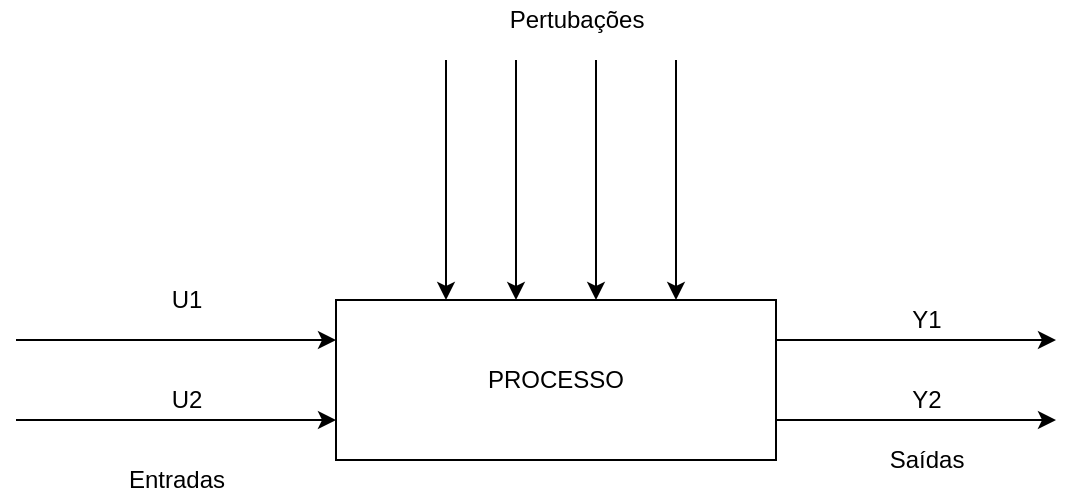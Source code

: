 <mxfile version="17.4.0" type="device"><diagram id="7RSQtV5OTjSLavWu0AQC" name="Page-1"><mxGraphModel dx="1422" dy="754" grid="1" gridSize="10" guides="1" tooltips="1" connect="1" arrows="1" fold="1" page="1" pageScale="1" pageWidth="827" pageHeight="1169" math="0" shadow="0"><root><mxCell id="0"/><mxCell id="1" parent="0"/><mxCell id="wY-RKP7gp9epDm6hfVt9-1" value="PROCESSO" style="rounded=0;whiteSpace=wrap;html=1;" vertex="1" parent="1"><mxGeometry x="350" y="360" width="220" height="80" as="geometry"/></mxCell><mxCell id="wY-RKP7gp9epDm6hfVt9-2" value="" style="endArrow=classic;html=1;rounded=0;entryX=0;entryY=0.25;entryDx=0;entryDy=0;" edge="1" parent="1" target="wY-RKP7gp9epDm6hfVt9-1"><mxGeometry width="50" height="50" relative="1" as="geometry"><mxPoint x="190" y="380" as="sourcePoint"/><mxPoint x="340" y="380" as="targetPoint"/></mxGeometry></mxCell><mxCell id="wY-RKP7gp9epDm6hfVt9-3" value="" style="endArrow=classic;html=1;rounded=0;entryX=0;entryY=0.75;entryDx=0;entryDy=0;entryPerimeter=0;" edge="1" parent="1" target="wY-RKP7gp9epDm6hfVt9-1"><mxGeometry width="50" height="50" relative="1" as="geometry"><mxPoint x="190" y="420" as="sourcePoint"/><mxPoint x="350" y="410" as="targetPoint"/></mxGeometry></mxCell><mxCell id="wY-RKP7gp9epDm6hfVt9-4" value="U1" style="text;html=1;align=center;verticalAlign=middle;resizable=0;points=[];autosize=1;strokeColor=none;fillColor=none;" vertex="1" parent="1"><mxGeometry x="260" y="350" width="30" height="20" as="geometry"/></mxCell><mxCell id="wY-RKP7gp9epDm6hfVt9-5" value="U2" style="text;html=1;align=center;verticalAlign=middle;resizable=0;points=[];autosize=1;strokeColor=none;fillColor=none;" vertex="1" parent="1"><mxGeometry x="260" y="400" width="30" height="20" as="geometry"/></mxCell><mxCell id="wY-RKP7gp9epDm6hfVt9-6" value="Entradas" style="text;html=1;align=center;verticalAlign=middle;resizable=0;points=[];autosize=1;strokeColor=none;fillColor=none;" vertex="1" parent="1"><mxGeometry x="240" y="440" width="60" height="20" as="geometry"/></mxCell><mxCell id="wY-RKP7gp9epDm6hfVt9-7" value="" style="endArrow=classic;html=1;rounded=0;entryX=0.25;entryY=0;entryDx=0;entryDy=0;" edge="1" parent="1" target="wY-RKP7gp9epDm6hfVt9-1"><mxGeometry width="50" height="50" relative="1" as="geometry"><mxPoint x="405" y="240" as="sourcePoint"/><mxPoint x="440" y="360" as="targetPoint"/></mxGeometry></mxCell><mxCell id="wY-RKP7gp9epDm6hfVt9-8" value="" style="endArrow=classic;html=1;rounded=0;entryX=0.25;entryY=0;entryDx=0;entryDy=0;" edge="1" parent="1"><mxGeometry width="50" height="50" relative="1" as="geometry"><mxPoint x="440" y="240" as="sourcePoint"/><mxPoint x="440" y="360" as="targetPoint"/></mxGeometry></mxCell><mxCell id="wY-RKP7gp9epDm6hfVt9-9" value="" style="endArrow=classic;html=1;rounded=0;entryX=0.25;entryY=0;entryDx=0;entryDy=0;" edge="1" parent="1"><mxGeometry width="50" height="50" relative="1" as="geometry"><mxPoint x="480" y="240" as="sourcePoint"/><mxPoint x="480" y="360" as="targetPoint"/></mxGeometry></mxCell><mxCell id="wY-RKP7gp9epDm6hfVt9-10" value="" style="endArrow=classic;html=1;rounded=0;entryX=0.25;entryY=0;entryDx=0;entryDy=0;" edge="1" parent="1"><mxGeometry width="50" height="50" relative="1" as="geometry"><mxPoint x="520" y="240" as="sourcePoint"/><mxPoint x="520" y="360" as="targetPoint"/></mxGeometry></mxCell><mxCell id="wY-RKP7gp9epDm6hfVt9-11" value="" style="endArrow=classic;html=1;rounded=0;exitX=1;exitY=0.25;exitDx=0;exitDy=0;" edge="1" parent="1" source="wY-RKP7gp9epDm6hfVt9-1"><mxGeometry width="50" height="50" relative="1" as="geometry"><mxPoint x="390" y="410" as="sourcePoint"/><mxPoint x="710" y="380" as="targetPoint"/></mxGeometry></mxCell><mxCell id="wY-RKP7gp9epDm6hfVt9-12" value="" style="endArrow=classic;html=1;rounded=0;exitX=1;exitY=0.25;exitDx=0;exitDy=0;" edge="1" parent="1"><mxGeometry width="50" height="50" relative="1" as="geometry"><mxPoint x="570" y="420" as="sourcePoint"/><mxPoint x="710" y="420" as="targetPoint"/></mxGeometry></mxCell><mxCell id="wY-RKP7gp9epDm6hfVt9-13" value="Y1" style="text;html=1;align=center;verticalAlign=middle;resizable=0;points=[];autosize=1;strokeColor=none;fillColor=none;" vertex="1" parent="1"><mxGeometry x="630" y="360" width="30" height="20" as="geometry"/></mxCell><mxCell id="wY-RKP7gp9epDm6hfVt9-14" value="Y2" style="text;html=1;align=center;verticalAlign=middle;resizable=0;points=[];autosize=1;strokeColor=none;fillColor=none;" vertex="1" parent="1"><mxGeometry x="630" y="400" width="30" height="20" as="geometry"/></mxCell><mxCell id="wY-RKP7gp9epDm6hfVt9-15" value="Saídas" style="text;html=1;align=center;verticalAlign=middle;resizable=0;points=[];autosize=1;strokeColor=none;fillColor=none;" vertex="1" parent="1"><mxGeometry x="620" y="430" width="50" height="20" as="geometry"/></mxCell><mxCell id="wY-RKP7gp9epDm6hfVt9-16" value="Pertubações" style="text;html=1;align=center;verticalAlign=middle;resizable=0;points=[];autosize=1;strokeColor=none;fillColor=none;" vertex="1" parent="1"><mxGeometry x="430" y="210" width="80" height="20" as="geometry"/></mxCell></root></mxGraphModel></diagram></mxfile>